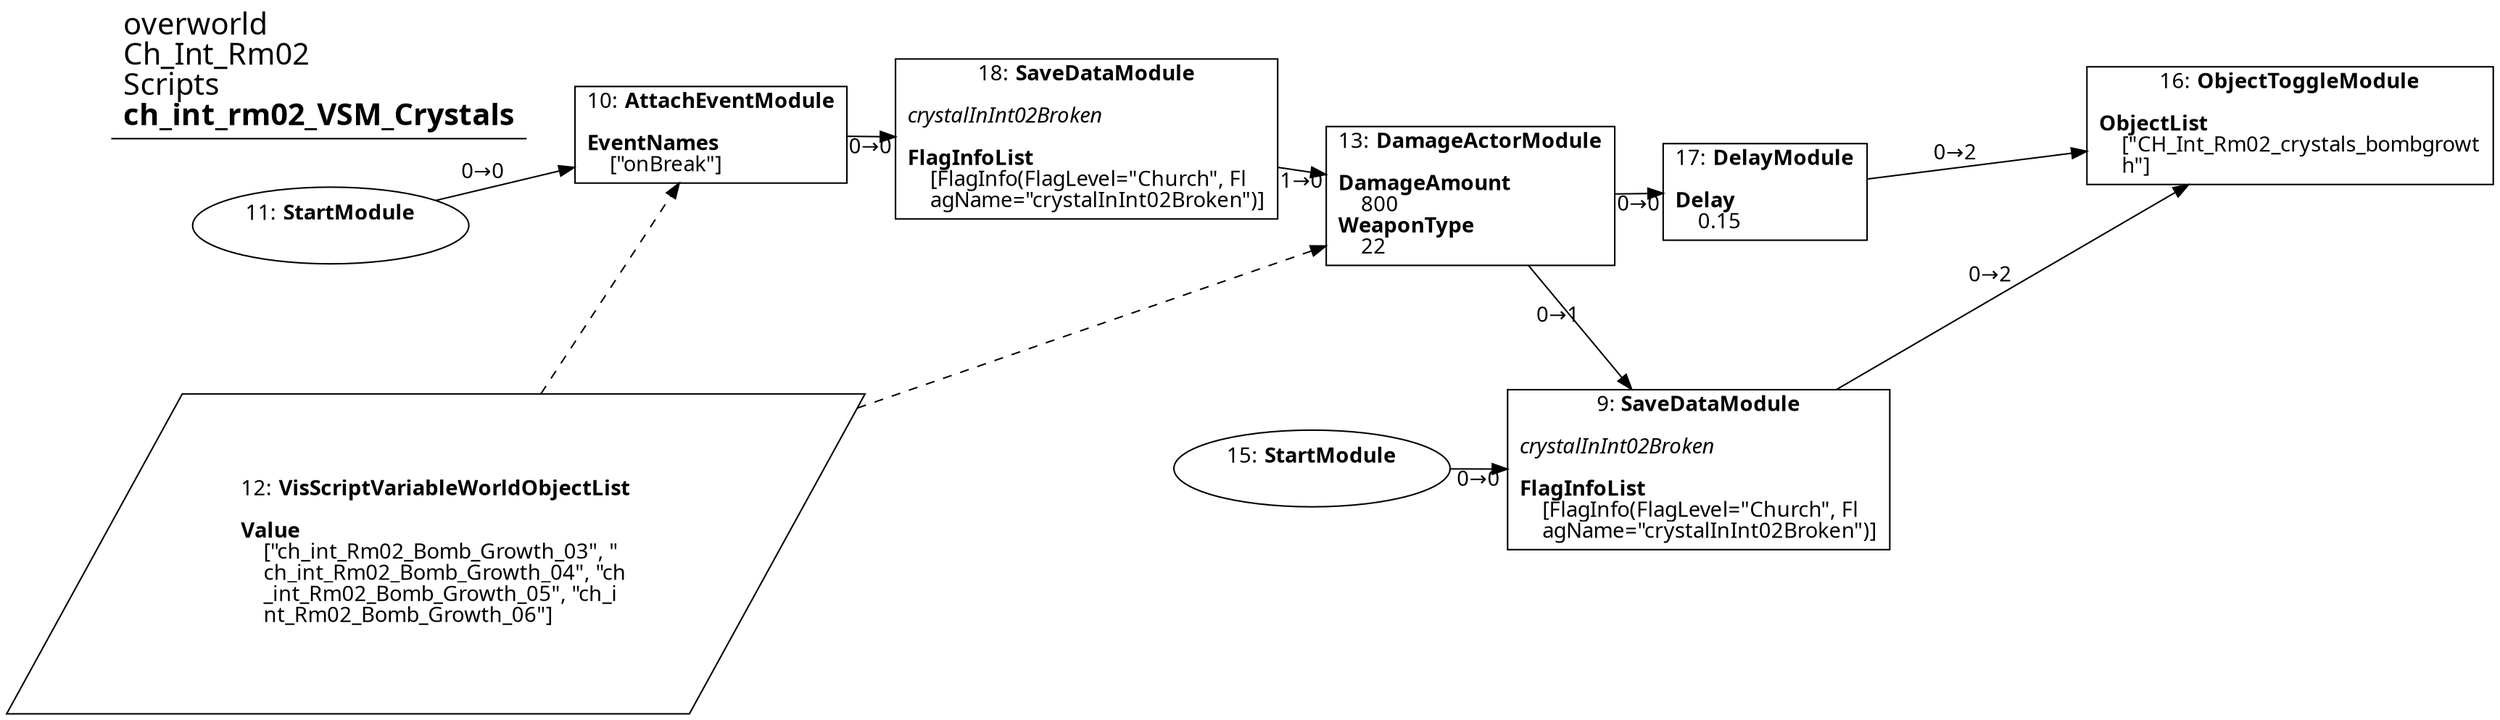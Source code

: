 digraph {
    layout = fdp;
    overlap = prism;
    sep = "+16";
    splines = spline;

    node [ shape = box ];

    graph [ fontname = "Segoe UI" ];
    node [ fontname = "Segoe UI" ];
    edge [ fontname = "Segoe UI" ];

    9 [ label = <9: <b>SaveDataModule</b><br/><br/><i>crystalInInt02Broken<br align="left"/></i><br align="left"/><b>FlagInfoList</b><br align="left"/>    [FlagInfo(FlagLevel=&quot;Church&quot;, Fl<br align="left"/>    agName=&quot;crystalInInt02Broken&quot;)]<br align="left"/>> ];
    9 [ pos = "0.86500007,-0.43100002!" ];
    9 -> 16 [ label = "0→2" ];

    10 [ label = <10: <b>AttachEventModule</b><br/><br/><b>EventNames</b><br align="left"/>    [&quot;onBreak&quot;]<br align="left"/>> ];
    10 [ pos = "0.141,-0.20500001!" ];
    10 -> 18 [ label = "0→0" ];
    12 -> 10 [ style = dashed ];

    11 [ label = <11: <b>StartModule</b><br/><br/>> ];
    11 [ shape = oval ]
    11 [ pos = "-0.054,-0.20500001!" ];
    11 -> 10 [ label = "0→0" ];

    12 [ label = <12: <b>VisScriptVariableWorldObjectList</b><br/><br/><b>Value</b><br align="left"/>    [&quot;ch_int_Rm02_Bomb_Growth_03&quot;, &quot;<br align="left"/>    ch_int_Rm02_Bomb_Growth_04&quot;, &quot;ch<br align="left"/>    _int_Rm02_Bomb_Growth_05&quot;, &quot;ch_i<br align="left"/>    nt_Rm02_Bomb_Growth_06&quot;]<br align="left"/>> ];
    12 [ shape = parallelogram ]
    12 [ pos = "-0.040000003,-0.46800002!" ];

    13 [ label = <13: <b>DamageActorModule</b><br/><br/><b>DamageAmount</b><br align="left"/>    800<br align="left"/><b>WeaponType</b><br align="left"/>    22<br align="left"/>> ];
    13 [ pos = "0.58900005,-0.22800002!" ];
    13 -> 9 [ label = "0→1" ];
    13 -> 17 [ label = "0→0" ];
    12 -> 13 [ style = dashed ];

    15 [ label = <15: <b>StartModule</b><br/><br/>> ];
    15 [ shape = oval ]
    15 [ pos = "0.58900005,-0.43100002!" ];
    15 -> 9 [ label = "0→0" ];

    16 [ label = <16: <b>ObjectToggleModule</b><br/><br/><b>ObjectList</b><br align="left"/>    [&quot;CH_Int_Rm02_crystals_bombgrowt<br align="left"/>    h&quot;]<br align="left"/>> ];
    16 [ pos = "1.233,-0.18200001!" ];

    17 [ label = <17: <b>DelayModule</b><br/><br/><b>Delay</b><br align="left"/>    0.15<br align="left"/>> ];
    17 [ pos = "0.86200005,-0.22800002!" ];
    17 -> 16 [ label = "0→2" ];

    18 [ label = <18: <b>SaveDataModule</b><br/><br/><i>crystalInInt02Broken<br align="left"/></i><br align="left"/><b>FlagInfoList</b><br align="left"/>    [FlagInfo(FlagLevel=&quot;Church&quot;, Fl<br align="left"/>    agName=&quot;crystalInInt02Broken&quot;)]<br align="left"/>> ];
    18 [ pos = "0.354,-0.20500001!" ];
    18 -> 13 [ label = "1→0" ];

    title [ pos = "-0.055000003,-0.18100001!" ];
    title [ shape = underline ];
    title [ label = <<font point-size="20">overworld<br align="left"/>Ch_Int_Rm02<br align="left"/>Scripts<br align="left"/><b>ch_int_rm02_VSM_Crystals</b><br align="left"/></font>> ];
}
